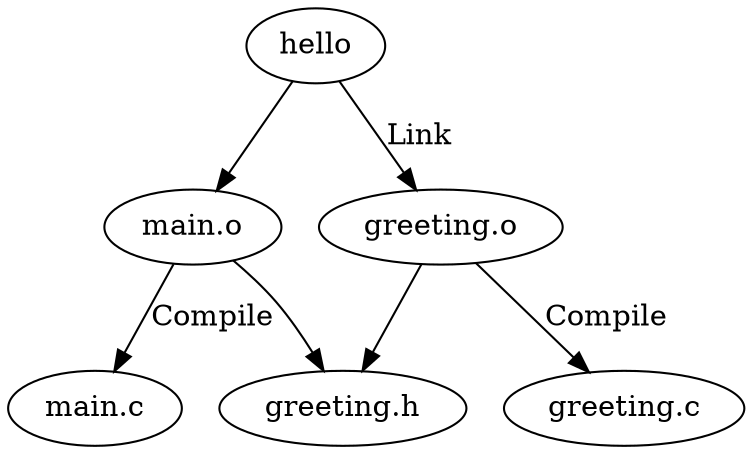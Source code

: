 digraph G {
    "hello" -> "main.o"
    "hello" -> "greeting.o" [label="Link"]
    "main.o" -> "main.c" [label="Compile"]
    "greeting.o" -> "greeting.c" [label="Compile"]
    "main.o" -> "greeting.h"
    "greeting.o" -> "greeting.h"
}
